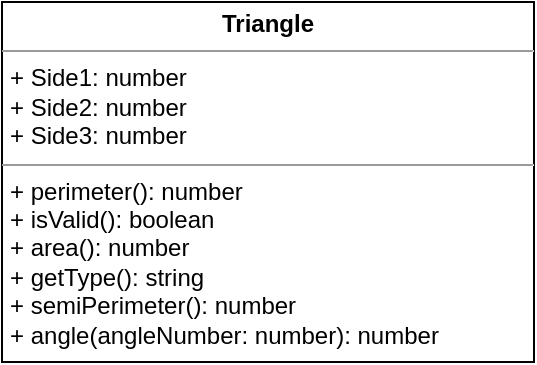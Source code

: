 <mxfile>
    <diagram id="9YlHYAFBwVrQeg0ONaO5" name="Page-1">
        <mxGraphModel dx="1074" dy="749" grid="1" gridSize="10" guides="1" tooltips="1" connect="1" arrows="1" fold="1" page="1" pageScale="1" pageWidth="827" pageHeight="1169" math="0" shadow="0">
            <root>
                <mxCell id="0"/>
                <mxCell id="1" parent="0"/>
                <mxCell id="2" value="&lt;p style=&quot;margin: 0px ; margin-top: 4px ; text-align: center&quot;&gt;&lt;b&gt;Triangle&lt;/b&gt;&lt;/p&gt;&lt;hr size=&quot;1&quot;&gt;&lt;p style=&quot;margin: 0px ; margin-left: 4px&quot;&gt;+ Side1: number&lt;/p&gt;&lt;p style=&quot;margin: 0px ; margin-left: 4px&quot;&gt;+ Side2: number&lt;/p&gt;&lt;p style=&quot;margin: 0px ; margin-left: 4px&quot;&gt;+ Side3: number&lt;/p&gt;&lt;hr size=&quot;1&quot;&gt;&lt;p style=&quot;margin: 0px ; margin-left: 4px&quot;&gt;+ perimeter(): number&lt;/p&gt;&lt;p style=&quot;margin: 0px ; margin-left: 4px&quot;&gt;+ isValid(): boolean&lt;/p&gt;&lt;p style=&quot;margin: 0px ; margin-left: 4px&quot;&gt;+ area(): number&lt;/p&gt;&lt;p style=&quot;margin: 0px ; margin-left: 4px&quot;&gt;+ getType(): string&lt;/p&gt;&lt;p style=&quot;margin: 0px ; margin-left: 4px&quot;&gt;+ semiPerimeter(): number&lt;/p&gt;&lt;p style=&quot;margin: 0px ; margin-left: 4px&quot;&gt;+ angle(angleNumber: number): number&lt;/p&gt;&lt;p style=&quot;margin: 0px ; margin-left: 4px&quot;&gt;&lt;br&gt;&lt;/p&gt;" style="verticalAlign=top;align=left;overflow=fill;fontSize=12;fontFamily=Helvetica;html=1;" vertex="1" parent="1">
                    <mxGeometry x="334" y="110" width="266" height="180" as="geometry"/>
                </mxCell>
            </root>
        </mxGraphModel>
    </diagram>
</mxfile>